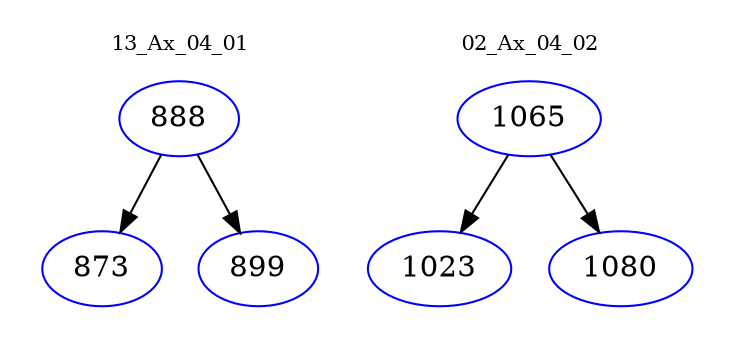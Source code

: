 digraph{
subgraph cluster_0 {
color = white
label = "13_Ax_04_01";
fontsize=10;
T0_888 [label="888", color="blue"]
T0_888 -> T0_873 [color="black"]
T0_873 [label="873", color="blue"]
T0_888 -> T0_899 [color="black"]
T0_899 [label="899", color="blue"]
}
subgraph cluster_1 {
color = white
label = "02_Ax_04_02";
fontsize=10;
T1_1065 [label="1065", color="blue"]
T1_1065 -> T1_1023 [color="black"]
T1_1023 [label="1023", color="blue"]
T1_1065 -> T1_1080 [color="black"]
T1_1080 [label="1080", color="blue"]
}
}
